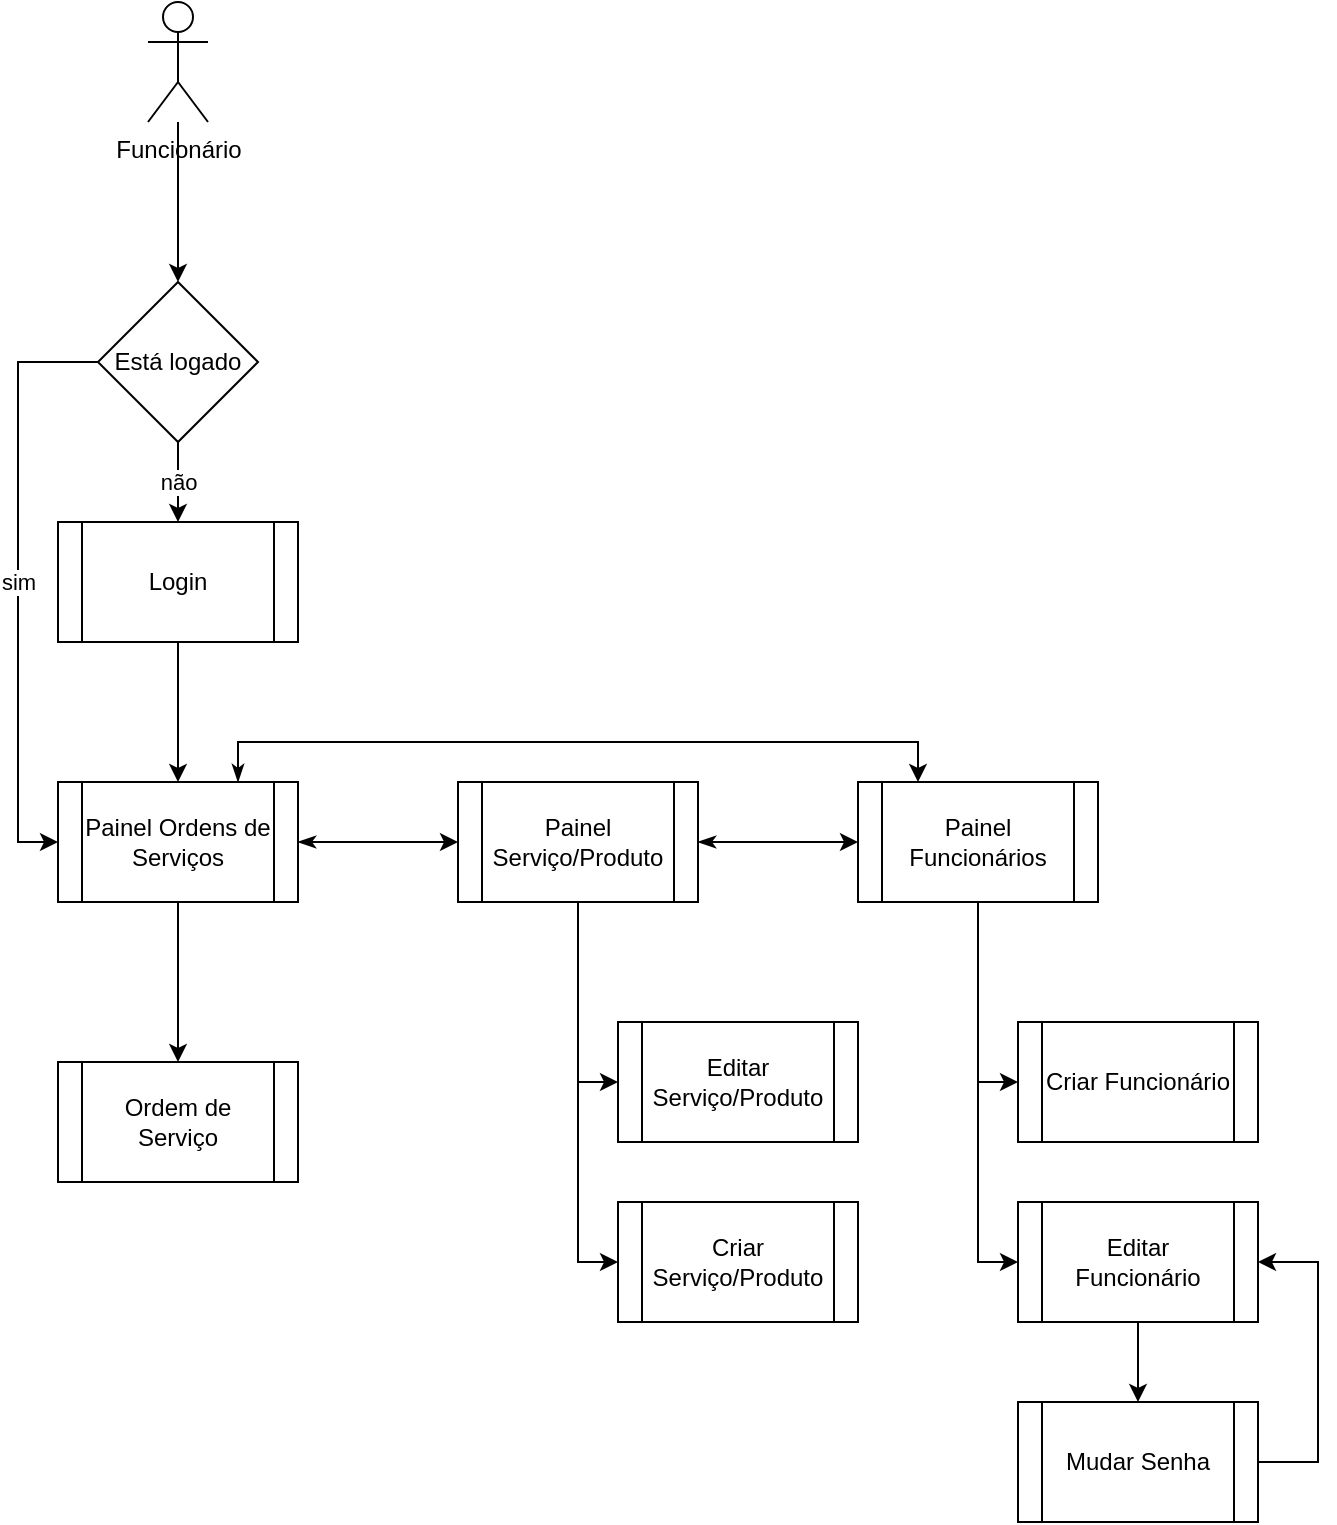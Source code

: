 <mxfile version="13.5.7" type="device" pages="2"><diagram id="1QtX00mXd-fyEiEQr80F" name="Funcionário"><mxGraphModel dx="852" dy="504" grid="1" gridSize="10" guides="1" tooltips="1" connect="1" arrows="1" fold="1" page="1" pageScale="1" pageWidth="827" pageHeight="1169" math="0" shadow="0"><root><mxCell id="0"/><mxCell id="1" parent="0"/><mxCell id="rp8-X8B4PQO6wRXUmIcw-17" style="edgeStyle=orthogonalEdgeStyle;rounded=0;orthogonalLoop=1;jettySize=auto;html=1;entryX=0.5;entryY=0;entryDx=0;entryDy=0;" edge="1" parent="1" source="hotCOFjkbvNm1-I9zJKk-1" target="rp8-X8B4PQO6wRXUmIcw-16"><mxGeometry relative="1" as="geometry"/></mxCell><mxCell id="hotCOFjkbvNm1-I9zJKk-1" value="Funcionário" style="shape=umlActor;verticalLabelPosition=bottom;verticalAlign=top;html=1;" vertex="1" parent="1"><mxGeometry x="255" y="140" width="30" height="60" as="geometry"/></mxCell><mxCell id="rp8-X8B4PQO6wRXUmIcw-2" style="edgeStyle=orthogonalEdgeStyle;rounded=0;orthogonalLoop=1;jettySize=auto;html=1;" edge="1" parent="1" source="rp8-X8B4PQO6wRXUmIcw-3" target="rp8-X8B4PQO6wRXUmIcw-18"><mxGeometry relative="1" as="geometry"><mxPoint x="270" y="530" as="targetPoint"/></mxGeometry></mxCell><mxCell id="rp8-X8B4PQO6wRXUmIcw-3" value="Login" style="shape=process;whiteSpace=wrap;html=1;backgroundOutline=1;" vertex="1" parent="1"><mxGeometry x="210" y="400" width="120" height="60" as="geometry"/></mxCell><mxCell id="rp8-X8B4PQO6wRXUmIcw-14" value="não" style="edgeStyle=orthogonalEdgeStyle;rounded=0;orthogonalLoop=1;jettySize=auto;html=1;" edge="1" parent="1" source="rp8-X8B4PQO6wRXUmIcw-16" target="rp8-X8B4PQO6wRXUmIcw-3"><mxGeometry relative="1" as="geometry"/></mxCell><mxCell id="rp8-X8B4PQO6wRXUmIcw-15" value="sim" style="edgeStyle=orthogonalEdgeStyle;rounded=0;orthogonalLoop=1;jettySize=auto;html=1;" edge="1" parent="1" source="rp8-X8B4PQO6wRXUmIcw-16" target="rp8-X8B4PQO6wRXUmIcw-18"><mxGeometry relative="1" as="geometry"><Array as="points"><mxPoint x="190" y="320"/><mxPoint x="190" y="560"/></Array><mxPoint x="210" y="560" as="targetPoint"/></mxGeometry></mxCell><mxCell id="rp8-X8B4PQO6wRXUmIcw-16" value="Está logado" style="rhombus;whiteSpace=wrap;html=1;" vertex="1" parent="1"><mxGeometry x="230" y="280" width="80" height="80" as="geometry"/></mxCell><mxCell id="rp8-X8B4PQO6wRXUmIcw-21" value="" style="edgeStyle=orthogonalEdgeStyle;rounded=0;orthogonalLoop=1;jettySize=auto;html=1;" edge="1" parent="1" source="rp8-X8B4PQO6wRXUmIcw-18" target="rp8-X8B4PQO6wRXUmIcw-20"><mxGeometry relative="1" as="geometry"/></mxCell><mxCell id="rp8-X8B4PQO6wRXUmIcw-23" value="" style="edgeStyle=orthogonalEdgeStyle;rounded=0;orthogonalLoop=1;jettySize=auto;html=1;startArrow=classicThin;startFill=1;" edge="1" parent="1" source="rp8-X8B4PQO6wRXUmIcw-18" target="rp8-X8B4PQO6wRXUmIcw-22"><mxGeometry relative="1" as="geometry"/></mxCell><mxCell id="rp8-X8B4PQO6wRXUmIcw-27" style="edgeStyle=orthogonalEdgeStyle;rounded=0;orthogonalLoop=1;jettySize=auto;html=1;exitX=0.75;exitY=0;exitDx=0;exitDy=0;entryX=0.25;entryY=0;entryDx=0;entryDy=0;startArrow=classicThin;startFill=1;" edge="1" parent="1" source="rp8-X8B4PQO6wRXUmIcw-18" target="rp8-X8B4PQO6wRXUmIcw-24"><mxGeometry relative="1" as="geometry"/></mxCell><mxCell id="rp8-X8B4PQO6wRXUmIcw-18" value="Painel Ordens de Serviços" style="shape=process;whiteSpace=wrap;html=1;backgroundOutline=1;" vertex="1" parent="1"><mxGeometry x="210" y="530" width="120" height="60" as="geometry"/></mxCell><mxCell id="rp8-X8B4PQO6wRXUmIcw-20" value="Ordem de Serviço" style="shape=process;whiteSpace=wrap;html=1;backgroundOutline=1;" vertex="1" parent="1"><mxGeometry x="210" y="670" width="120" height="60" as="geometry"/></mxCell><mxCell id="rp8-X8B4PQO6wRXUmIcw-25" value="" style="edgeStyle=orthogonalEdgeStyle;rounded=0;orthogonalLoop=1;jettySize=auto;html=1;startArrow=classicThin;startFill=1;" edge="1" parent="1" source="rp8-X8B4PQO6wRXUmIcw-22" target="rp8-X8B4PQO6wRXUmIcw-24"><mxGeometry relative="1" as="geometry"/></mxCell><mxCell id="rp8-X8B4PQO6wRXUmIcw-32" style="edgeStyle=orthogonalEdgeStyle;rounded=0;orthogonalLoop=1;jettySize=auto;html=1;entryX=0;entryY=0.5;entryDx=0;entryDy=0;startArrow=none;startFill=0;" edge="1" parent="1" source="rp8-X8B4PQO6wRXUmIcw-22" target="rp8-X8B4PQO6wRXUmIcw-28"><mxGeometry relative="1" as="geometry"/></mxCell><mxCell id="rp8-X8B4PQO6wRXUmIcw-33" style="edgeStyle=orthogonalEdgeStyle;rounded=0;orthogonalLoop=1;jettySize=auto;html=1;entryX=0;entryY=0.5;entryDx=0;entryDy=0;startArrow=none;startFill=0;" edge="1" parent="1" source="rp8-X8B4PQO6wRXUmIcw-22" target="rp8-X8B4PQO6wRXUmIcw-29"><mxGeometry relative="1" as="geometry"/></mxCell><mxCell id="rp8-X8B4PQO6wRXUmIcw-22" value="Painel Serviço/Produto" style="shape=process;whiteSpace=wrap;html=1;backgroundOutline=1;" vertex="1" parent="1"><mxGeometry x="410" y="530" width="120" height="60" as="geometry"/></mxCell><mxCell id="rp8-X8B4PQO6wRXUmIcw-34" style="edgeStyle=orthogonalEdgeStyle;rounded=0;orthogonalLoop=1;jettySize=auto;html=1;entryX=0;entryY=0.5;entryDx=0;entryDy=0;startArrow=none;startFill=0;" edge="1" parent="1" source="rp8-X8B4PQO6wRXUmIcw-24" target="rp8-X8B4PQO6wRXUmIcw-30"><mxGeometry relative="1" as="geometry"/></mxCell><mxCell id="rp8-X8B4PQO6wRXUmIcw-35" style="edgeStyle=orthogonalEdgeStyle;rounded=0;orthogonalLoop=1;jettySize=auto;html=1;entryX=0;entryY=0.5;entryDx=0;entryDy=0;startArrow=none;startFill=0;" edge="1" parent="1" source="rp8-X8B4PQO6wRXUmIcw-24" target="rp8-X8B4PQO6wRXUmIcw-31"><mxGeometry relative="1" as="geometry"/></mxCell><mxCell id="rp8-X8B4PQO6wRXUmIcw-24" value="Painel Funcionários" style="shape=process;whiteSpace=wrap;html=1;backgroundOutline=1;" vertex="1" parent="1"><mxGeometry x="610" y="530" width="120" height="60" as="geometry"/></mxCell><mxCell id="rp8-X8B4PQO6wRXUmIcw-28" value="Editar Serviço/Produto" style="shape=process;whiteSpace=wrap;html=1;backgroundOutline=1;" vertex="1" parent="1"><mxGeometry x="490" y="650" width="120" height="60" as="geometry"/></mxCell><mxCell id="rp8-X8B4PQO6wRXUmIcw-29" value="Criar Serviço/Produto" style="shape=process;whiteSpace=wrap;html=1;backgroundOutline=1;" vertex="1" parent="1"><mxGeometry x="490" y="740" width="120" height="60" as="geometry"/></mxCell><mxCell id="rp8-X8B4PQO6wRXUmIcw-30" value="Criar Funcionário" style="shape=process;whiteSpace=wrap;html=1;backgroundOutline=1;" vertex="1" parent="1"><mxGeometry x="690" y="650" width="120" height="60" as="geometry"/></mxCell><mxCell id="rp8-X8B4PQO6wRXUmIcw-37" style="edgeStyle=orthogonalEdgeStyle;rounded=0;orthogonalLoop=1;jettySize=auto;html=1;entryX=0.5;entryY=0;entryDx=0;entryDy=0;startArrow=none;startFill=0;" edge="1" parent="1" source="rp8-X8B4PQO6wRXUmIcw-31" target="rp8-X8B4PQO6wRXUmIcw-36"><mxGeometry relative="1" as="geometry"/></mxCell><mxCell id="rp8-X8B4PQO6wRXUmIcw-31" value="Editar Funcionário" style="shape=process;whiteSpace=wrap;html=1;backgroundOutline=1;" vertex="1" parent="1"><mxGeometry x="690" y="740" width="120" height="60" as="geometry"/></mxCell><mxCell id="rp8-X8B4PQO6wRXUmIcw-38" style="edgeStyle=orthogonalEdgeStyle;rounded=0;orthogonalLoop=1;jettySize=auto;html=1;entryX=1;entryY=0.5;entryDx=0;entryDy=0;startArrow=none;startFill=0;" edge="1" parent="1" source="rp8-X8B4PQO6wRXUmIcw-36" target="rp8-X8B4PQO6wRXUmIcw-31"><mxGeometry relative="1" as="geometry"><Array as="points"><mxPoint x="840" y="870"/><mxPoint x="840" y="770"/></Array></mxGeometry></mxCell><mxCell id="rp8-X8B4PQO6wRXUmIcw-36" value="Mudar Senha" style="shape=process;whiteSpace=wrap;html=1;backgroundOutline=1;" vertex="1" parent="1"><mxGeometry x="690" y="840" width="120" height="60" as="geometry"/></mxCell></root></mxGraphModel></diagram><diagram id="PeffLK3yvWZB9gtweIk3" name="cliente"><mxGraphModel dx="852" dy="504" grid="1" gridSize="10" guides="1" tooltips="1" connect="1" arrows="1" fold="1" page="1" pageScale="1" pageWidth="827" pageHeight="1169" math="0" shadow="0"><root><mxCell id="z4iAl5mzBnTKC69evjX8-0"/><mxCell id="z4iAl5mzBnTKC69evjX8-1" parent="z4iAl5mzBnTKC69evjX8-0"/><mxCell id="jrhkGJKJrdyQyOszR_pw-15" style="edgeStyle=orthogonalEdgeStyle;rounded=0;orthogonalLoop=1;jettySize=auto;html=1;" edge="1" parent="z4iAl5mzBnTKC69evjX8-1" source="z4iAl5mzBnTKC69evjX8-2" target="jrhkGJKJrdyQyOszR_pw-13"><mxGeometry relative="1" as="geometry"/></mxCell><mxCell id="z4iAl5mzBnTKC69evjX8-2" value="cliente" style="shape=umlActor;verticalLabelPosition=bottom;verticalAlign=top;html=1;outlineConnect=0;" vertex="1" parent="z4iAl5mzBnTKC69evjX8-1"><mxGeometry x="260" y="120" width="30" height="60" as="geometry"/></mxCell><mxCell id="jrhkGJKJrdyQyOszR_pw-3" style="edgeStyle=orthogonalEdgeStyle;rounded=0;orthogonalLoop=1;jettySize=auto;html=1;entryX=0;entryY=0.5;entryDx=0;entryDy=0;" edge="1" parent="z4iAl5mzBnTKC69evjX8-1" source="jrhkGJKJrdyQyOszR_pw-0" target="jrhkGJKJrdyQyOszR_pw-2"><mxGeometry relative="1" as="geometry"/></mxCell><mxCell id="jrhkGJKJrdyQyOszR_pw-5" style="edgeStyle=orthogonalEdgeStyle;rounded=0;orthogonalLoop=1;jettySize=auto;html=1;" edge="1" parent="z4iAl5mzBnTKC69evjX8-1" source="jrhkGJKJrdyQyOszR_pw-0" target="jrhkGJKJrdyQyOszR_pw-4"><mxGeometry relative="1" as="geometry"/></mxCell><mxCell id="jrhkGJKJrdyQyOszR_pw-0" value="Login" style="shape=process;whiteSpace=wrap;html=1;backgroundOutline=1;" vertex="1" parent="z4iAl5mzBnTKC69evjX8-1"><mxGeometry x="215" y="340" width="120" height="60" as="geometry"/></mxCell><mxCell id="jrhkGJKJrdyQyOszR_pw-19" style="edgeStyle=orthogonalEdgeStyle;rounded=0;orthogonalLoop=1;jettySize=auto;html=1;" edge="1" parent="z4iAl5mzBnTKC69evjX8-1" source="jrhkGJKJrdyQyOszR_pw-2" target="jrhkGJKJrdyQyOszR_pw-4"><mxGeometry relative="1" as="geometry"><Array as="points"><mxPoint x="490" y="440"/><mxPoint x="275" y="440"/></Array></mxGeometry></mxCell><mxCell id="jrhkGJKJrdyQyOszR_pw-2" value="Cadastro cliente" style="shape=process;whiteSpace=wrap;html=1;backgroundOutline=1;" vertex="1" parent="z4iAl5mzBnTKC69evjX8-1"><mxGeometry x="430" y="340" width="120" height="60" as="geometry"/></mxCell><mxCell id="jrhkGJKJrdyQyOszR_pw-7" style="edgeStyle=orthogonalEdgeStyle;rounded=0;orthogonalLoop=1;jettySize=auto;html=1;entryX=0.5;entryY=0;entryDx=0;entryDy=0;" edge="1" parent="z4iAl5mzBnTKC69evjX8-1" source="jrhkGJKJrdyQyOszR_pw-4" target="jrhkGJKJrdyQyOszR_pw-6"><mxGeometry relative="1" as="geometry"/></mxCell><mxCell id="jrhkGJKJrdyQyOszR_pw-12" style="edgeStyle=orthogonalEdgeStyle;rounded=0;orthogonalLoop=1;jettySize=auto;html=1;entryX=0;entryY=0.5;entryDx=0;entryDy=0;" edge="1" parent="z4iAl5mzBnTKC69evjX8-1" source="jrhkGJKJrdyQyOszR_pw-4" target="jrhkGJKJrdyQyOszR_pw-9"><mxGeometry relative="1" as="geometry"/></mxCell><mxCell id="jrhkGJKJrdyQyOszR_pw-4" value="Home cliente" style="shape=process;whiteSpace=wrap;html=1;backgroundOutline=1;" vertex="1" parent="z4iAl5mzBnTKC69evjX8-1"><mxGeometry x="215" y="470" width="120" height="60" as="geometry"/></mxCell><mxCell id="jrhkGJKJrdyQyOszR_pw-8" style="edgeStyle=orthogonalEdgeStyle;rounded=0;orthogonalLoop=1;jettySize=auto;html=1;entryX=0;entryY=0.5;entryDx=0;entryDy=0;" edge="1" parent="z4iAl5mzBnTKC69evjX8-1" source="jrhkGJKJrdyQyOszR_pw-6" target="jrhkGJKJrdyQyOszR_pw-4"><mxGeometry relative="1" as="geometry"><Array as="points"><mxPoint x="195" y="600"/><mxPoint x="195" y="500"/></Array></mxGeometry></mxCell><mxCell id="jrhkGJKJrdyQyOszR_pw-6" value="Carinho" style="shape=process;whiteSpace=wrap;html=1;backgroundOutline=1;" vertex="1" parent="z4iAl5mzBnTKC69evjX8-1"><mxGeometry x="215" y="580" width="120" height="60" as="geometry"/></mxCell><mxCell id="jrhkGJKJrdyQyOszR_pw-11" value="" style="edgeStyle=orthogonalEdgeStyle;rounded=0;orthogonalLoop=1;jettySize=auto;html=1;" edge="1" parent="z4iAl5mzBnTKC69evjX8-1" source="jrhkGJKJrdyQyOszR_pw-9" target="jrhkGJKJrdyQyOszR_pw-10"><mxGeometry relative="1" as="geometry"/></mxCell><mxCell id="jrhkGJKJrdyQyOszR_pw-9" value="Meus pedidos" style="shape=process;whiteSpace=wrap;html=1;backgroundOutline=1;" vertex="1" parent="z4iAl5mzBnTKC69evjX8-1"><mxGeometry x="430" y="470" width="120" height="60" as="geometry"/></mxCell><mxCell id="jrhkGJKJrdyQyOszR_pw-10" value="Meu pedido" style="shape=process;whiteSpace=wrap;html=1;backgroundOutline=1;" vertex="1" parent="z4iAl5mzBnTKC69evjX8-1"><mxGeometry x="430" y="580" width="120" height="60" as="geometry"/></mxCell><mxCell id="jrhkGJKJrdyQyOszR_pw-16" value="não" style="edgeStyle=orthogonalEdgeStyle;rounded=0;orthogonalLoop=1;jettySize=auto;html=1;" edge="1" parent="z4iAl5mzBnTKC69evjX8-1" source="jrhkGJKJrdyQyOszR_pw-13" target="jrhkGJKJrdyQyOszR_pw-0"><mxGeometry relative="1" as="geometry"/></mxCell><mxCell id="jrhkGJKJrdyQyOszR_pw-17" value="sim" style="edgeStyle=orthogonalEdgeStyle;rounded=0;orthogonalLoop=1;jettySize=auto;html=1;entryX=0;entryY=0.5;entryDx=0;entryDy=0;" edge="1" parent="z4iAl5mzBnTKC69evjX8-1" source="jrhkGJKJrdyQyOszR_pw-13" target="jrhkGJKJrdyQyOszR_pw-4"><mxGeometry relative="1" as="geometry"><Array as="points"><mxPoint x="195" y="260"/><mxPoint x="195" y="500"/></Array></mxGeometry></mxCell><mxCell id="jrhkGJKJrdyQyOszR_pw-13" value="Está logado" style="rhombus;whiteSpace=wrap;html=1;" vertex="1" parent="z4iAl5mzBnTKC69evjX8-1"><mxGeometry x="235" y="220" width="80" height="80" as="geometry"/></mxCell></root></mxGraphModel></diagram></mxfile>